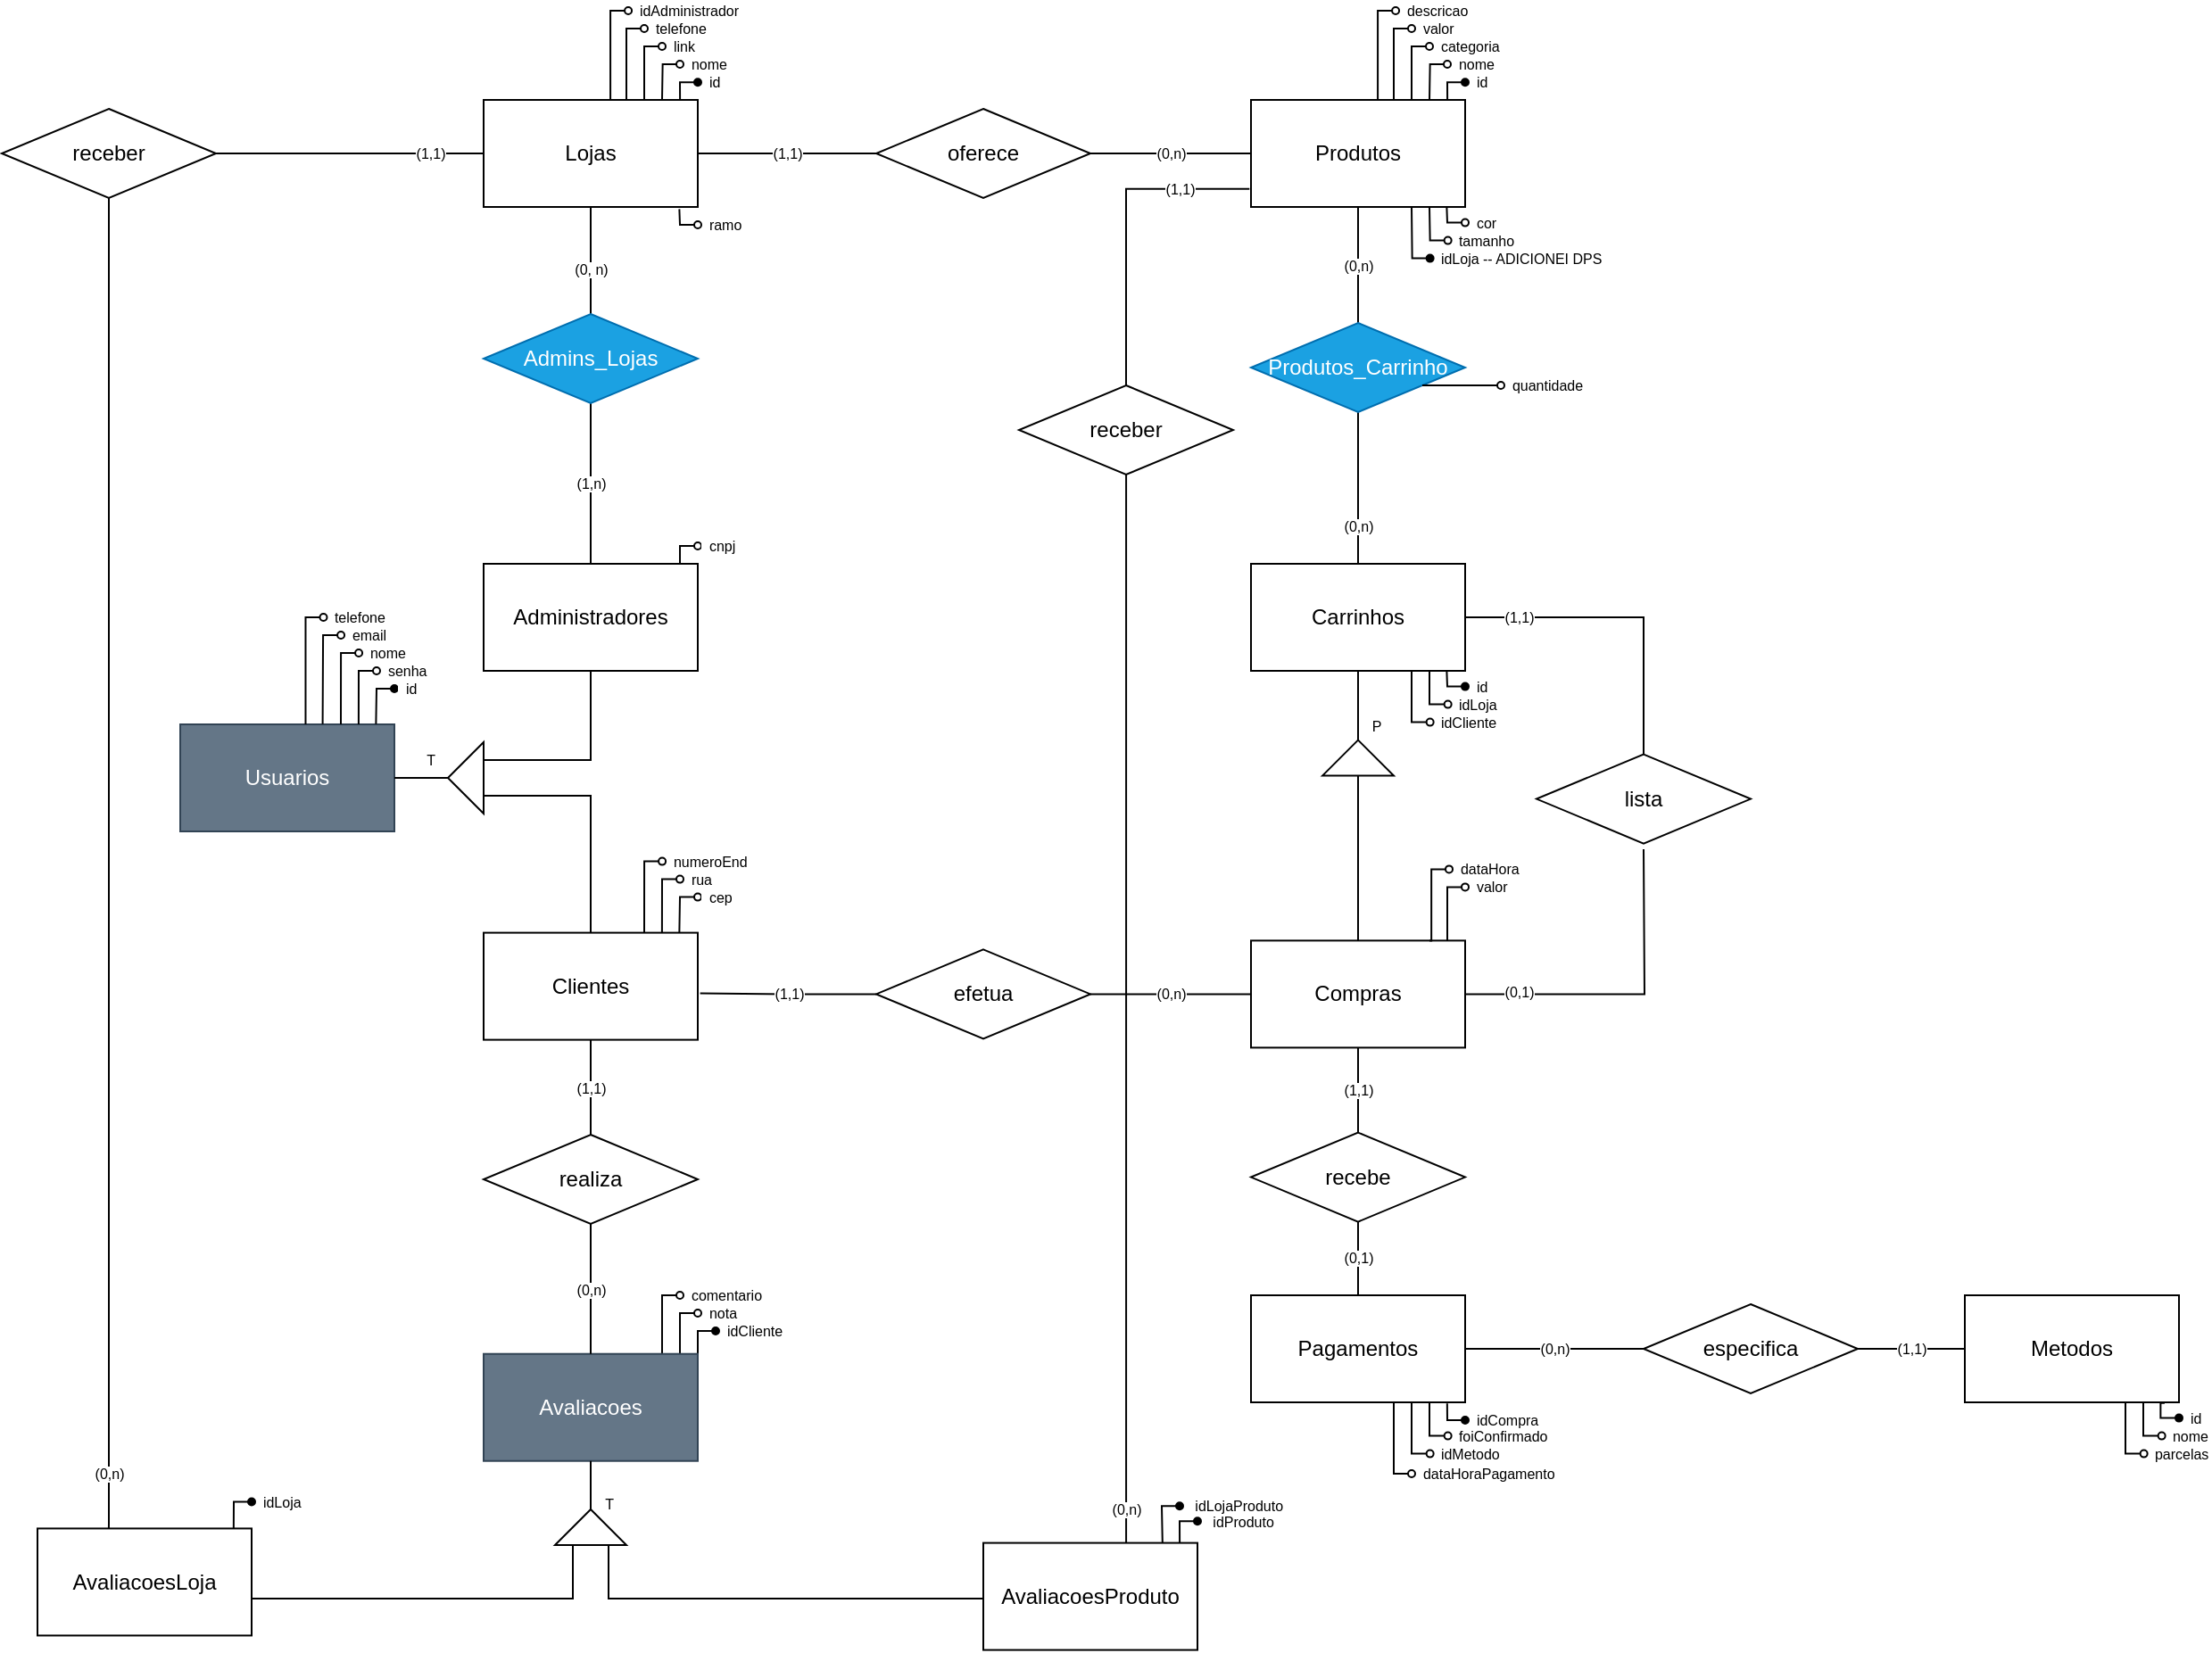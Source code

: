 <mxfile>
    <diagram id="R2lEEEUBdFMjLlhIrx00" name="Page-1">
        <mxGraphModel dx="1611" dy="1502" grid="1" gridSize="10" guides="1" tooltips="1" connect="1" arrows="1" fold="1" page="0" pageScale="1" pageWidth="850" pageHeight="1100" background="none" math="0" shadow="0" extFonts="Permanent Marker^https://fonts.googleapis.com/css?family=Permanent+Marker">
            <root>
                <mxCell id="0"/>
                <mxCell id="1" parent="0"/>
                <mxCell id="gfkWFcaRXmxyN_HxKn_e-24" value="(1,1)" style="edgeStyle=orthogonalEdgeStyle;rounded=0;orthogonalLoop=1;jettySize=auto;html=1;entryX=0;entryY=0.5;entryDx=0;entryDy=0;endArrow=none;endFill=0;endSize=3;fontSize=8;" parent="1" source="gfkWFcaRXmxyN_HxKn_e-1" target="gfkWFcaRXmxyN_HxKn_e-23" edge="1">
                    <mxGeometry relative="1" as="geometry"/>
                </mxCell>
                <mxCell id="gfkWFcaRXmxyN_HxKn_e-21" value="(1,n)" style="edgeStyle=orthogonalEdgeStyle;rounded=0;orthogonalLoop=1;jettySize=auto;html=1;exitX=0.5;exitY=1;exitDx=0;exitDy=0;entryX=0.5;entryY=0;entryDx=0;entryDy=0;endArrow=none;endFill=0;endSize=3;fontSize=8;" parent="1" source="gfkWFcaRXmxyN_HxKn_e-20" target="gfkWFcaRXmxyN_HxKn_e-16" edge="1">
                    <mxGeometry relative="1" as="geometry"/>
                </mxCell>
                <mxCell id="gfkWFcaRXmxyN_HxKn_e-22" value="(0, n)" style="edgeStyle=orthogonalEdgeStyle;rounded=0;orthogonalLoop=1;jettySize=auto;html=1;exitX=0.5;exitY=0;exitDx=0;exitDy=0;entryX=0.5;entryY=1;entryDx=0;entryDy=0;endArrow=none;endFill=0;endSize=3;fontSize=8;" parent="1" source="gfkWFcaRXmxyN_HxKn_e-20" target="gfkWFcaRXmxyN_HxKn_e-1" edge="1">
                    <mxGeometry x="-0.167" relative="1" as="geometry">
                        <mxPoint as="offset"/>
                    </mxGeometry>
                </mxCell>
                <mxCell id="gfkWFcaRXmxyN_HxKn_e-20" value="Admins_Lojas" style="rhombus;whiteSpace=wrap;html=1;rounded=0;fillColor=#1ba1e2;fontColor=#ffffff;strokeColor=#006EAF;" parent="1" vertex="1">
                    <mxGeometry x="-120" y="660" width="120" height="50" as="geometry"/>
                </mxCell>
                <mxCell id="gfkWFcaRXmxyN_HxKn_e-25" value="(0,n)" style="edgeStyle=orthogonalEdgeStyle;rounded=0;orthogonalLoop=1;jettySize=auto;html=1;endArrow=none;endFill=0;endSize=3;fontSize=8;" parent="1" source="gfkWFcaRXmxyN_HxKn_e-23" target="gfkWFcaRXmxyN_HxKn_e-10" edge="1">
                    <mxGeometry relative="1" as="geometry"/>
                </mxCell>
                <mxCell id="gfkWFcaRXmxyN_HxKn_e-23" value="oferece" style="rhombus;whiteSpace=wrap;html=1;rounded=0;" parent="1" vertex="1">
                    <mxGeometry x="100" y="545" width="120" height="50" as="geometry"/>
                </mxCell>
                <mxCell id="gfkWFcaRXmxyN_HxKn_e-31" value="(0,n)" style="edgeStyle=orthogonalEdgeStyle;rounded=0;orthogonalLoop=1;jettySize=auto;html=1;entryX=0.5;entryY=0;entryDx=0;entryDy=0;fontSize=8;endArrow=none;endFill=0;endSize=3;" parent="1" source="gfkWFcaRXmxyN_HxKn_e-26" target="gfkWFcaRXmxyN_HxKn_e-13" edge="1">
                    <mxGeometry x="0.5" relative="1" as="geometry">
                        <mxPoint as="offset"/>
                    </mxGeometry>
                </mxCell>
                <mxCell id="gfkWFcaRXmxyN_HxKn_e-38" value="(0,n)" style="edgeStyle=orthogonalEdgeStyle;rounded=0;orthogonalLoop=1;jettySize=auto;html=1;entryX=0;entryY=0.5;entryDx=0;entryDy=0;fontSize=8;endArrow=none;endFill=0;endSize=3;" parent="1" source="gfkWFcaRXmxyN_HxKn_e-37" target="gfkWFcaRXmxyN_HxKn_e-14" edge="1">
                    <mxGeometry relative="1" as="geometry"/>
                </mxCell>
                <mxCell id="gfkWFcaRXmxyN_HxKn_e-39" value="(1,1)" style="edgeStyle=orthogonalEdgeStyle;rounded=0;orthogonalLoop=1;jettySize=auto;html=1;fontSize=8;endArrow=none;endFill=0;endSize=3;entryX=1.011;entryY=0.565;entryDx=0;entryDy=0;entryPerimeter=0;" parent="1" source="gfkWFcaRXmxyN_HxKn_e-37" target="gfkWFcaRXmxyN_HxKn_e-12" edge="1">
                    <mxGeometry relative="1" as="geometry">
                        <mxPoint x="-40" y="874.4" as="targetPoint"/>
                    </mxGeometry>
                </mxCell>
                <mxCell id="gfkWFcaRXmxyN_HxKn_e-37" value="efetua" style="rhombus;whiteSpace=wrap;html=1;rounded=0;" parent="1" vertex="1">
                    <mxGeometry x="100" y="1016.2" width="120" height="50" as="geometry"/>
                </mxCell>
                <mxCell id="98" value="(0,n)" style="edgeStyle=orthogonalEdgeStyle;rounded=0;html=1;entryX=0.667;entryY=0.02;entryDx=0;entryDy=0;entryPerimeter=0;fontSize=8;endArrow=none;endFill=0;" edge="1" parent="1" source="gfkWFcaRXmxyN_HxKn_e-43" target="gfkWFcaRXmxyN_HxKn_e-19">
                    <mxGeometry x="0.933" relative="1" as="geometry">
                        <mxPoint as="offset"/>
                    </mxGeometry>
                </mxCell>
                <mxCell id="99" value="(1,1)" style="edgeStyle=orthogonalEdgeStyle;rounded=0;html=1;entryX=-0.007;entryY=0.832;entryDx=0;entryDy=0;entryPerimeter=0;fontSize=8;endArrow=none;endFill=0;" edge="1" parent="1" source="gfkWFcaRXmxyN_HxKn_e-43" target="gfkWFcaRXmxyN_HxKn_e-10">
                    <mxGeometry x="0.563" relative="1" as="geometry">
                        <Array as="points">
                            <mxPoint x="240" y="590"/>
                        </Array>
                        <mxPoint as="offset"/>
                    </mxGeometry>
                </mxCell>
                <mxCell id="gfkWFcaRXmxyN_HxKn_e-43" value="receber" style="rhombus;whiteSpace=wrap;html=1;rounded=0;" parent="1" vertex="1">
                    <mxGeometry x="180" y="700" width="120" height="50" as="geometry"/>
                </mxCell>
                <mxCell id="gfkWFcaRXmxyN_HxKn_e-54" value="(1,1)" style="edgeStyle=orthogonalEdgeStyle;rounded=0;orthogonalLoop=1;jettySize=auto;html=1;fontSize=8;endArrow=none;endFill=0;endSize=3;" parent="1" source="gfkWFcaRXmxyN_HxKn_e-49" target="gfkWFcaRXmxyN_HxKn_e-1" edge="1">
                    <mxGeometry x="0.6" relative="1" as="geometry">
                        <mxPoint as="offset"/>
                    </mxGeometry>
                </mxCell>
                <mxCell id="100" value="(0,n)" style="edgeStyle=orthogonalEdgeStyle;rounded=0;html=1;entryX=0.333;entryY=0.001;entryDx=0;entryDy=0;entryPerimeter=0;fontSize=8;endArrow=none;endFill=0;" edge="1" parent="1" source="gfkWFcaRXmxyN_HxKn_e-49" target="gfkWFcaRXmxyN_HxKn_e-18">
                    <mxGeometry x="0.917" relative="1" as="geometry">
                        <Array as="points">
                            <mxPoint x="-330" y="1338"/>
                        </Array>
                        <mxPoint as="offset"/>
                    </mxGeometry>
                </mxCell>
                <mxCell id="gfkWFcaRXmxyN_HxKn_e-49" value="receber" style="rhombus;whiteSpace=wrap;html=1;rounded=0;" parent="1" vertex="1">
                    <mxGeometry x="-390" y="545" width="120" height="50" as="geometry"/>
                </mxCell>
                <mxCell id="27" value="" style="group" parent="1" vertex="1" connectable="0">
                    <mxGeometry x="310" y="490" width="120" height="138.8" as="geometry"/>
                </mxCell>
                <mxCell id="gfkWFcaRXmxyN_HxKn_e-10" value="Produtos" style="rounded=0;whiteSpace=wrap;html=1;" parent="27" vertex="1">
                    <mxGeometry y="50" width="120" height="60" as="geometry"/>
                </mxCell>
                <mxCell id="Jxzh74amWTMp8yf76nDP-22" value="&amp;nbsp; id" style="edgeStyle=elbowEdgeStyle;rounded=0;orthogonalLoop=1;jettySize=auto;html=1;endArrow=oval;endFill=1;endSize=4;fontSize=8;align=left;labelBackgroundColor=none;exitX=0.917;exitY=-0.008;exitDx=0;exitDy=0;exitPerimeter=0;" parent="27" edge="1">
                    <mxGeometry x="1" relative="1" as="geometry">
                        <mxPoint x="120" y="40.12" as="targetPoint"/>
                        <mxPoint x="110.04" y="49.52" as="sourcePoint"/>
                        <Array as="points">
                            <mxPoint x="110" y="50.12"/>
                            <mxPoint x="110" y="50.12"/>
                        </Array>
                        <mxPoint as="offset"/>
                    </mxGeometry>
                </mxCell>
                <mxCell id="Jxzh74amWTMp8yf76nDP-23" value="&amp;nbsp; nome" style="edgeStyle=elbowEdgeStyle;rounded=0;orthogonalLoop=1;jettySize=auto;html=1;endArrow=oval;endFill=0;endSize=4;fontSize=8;align=left;labelBackgroundColor=none;" parent="27" edge="1">
                    <mxGeometry x="1" relative="1" as="geometry">
                        <mxPoint x="110" y="30" as="targetPoint"/>
                        <mxPoint x="100" y="50" as="sourcePoint"/>
                        <Array as="points">
                            <mxPoint x="100.32" y="50.12"/>
                        </Array>
                        <mxPoint as="offset"/>
                    </mxGeometry>
                </mxCell>
                <mxCell id="Jxzh74amWTMp8yf76nDP-24" value="&amp;nbsp; categoria" style="edgeStyle=elbowEdgeStyle;rounded=0;orthogonalLoop=1;jettySize=auto;html=1;endArrow=oval;endFill=0;endSize=4;fontSize=8;align=left;labelBackgroundColor=none;" parent="27" edge="1">
                    <mxGeometry x="1" relative="1" as="geometry">
                        <mxPoint x="100" y="20" as="targetPoint"/>
                        <mxPoint x="90" y="50" as="sourcePoint"/>
                        <Array as="points">
                            <mxPoint x="90" y="30"/>
                            <mxPoint x="90.32" y="40.12"/>
                        </Array>
                        <mxPoint as="offset"/>
                    </mxGeometry>
                </mxCell>
                <mxCell id="Jxzh74amWTMp8yf76nDP-25" value="&amp;nbsp; valor" style="edgeStyle=elbowEdgeStyle;rounded=0;orthogonalLoop=1;jettySize=auto;html=1;exitX=0.658;exitY=0;exitDx=0;exitDy=0;endArrow=oval;endFill=0;endSize=4;fontSize=8;align=left;labelBackgroundColor=none;exitPerimeter=0;" parent="27" edge="1">
                    <mxGeometry x="1" relative="1" as="geometry">
                        <mxPoint x="90" y="10" as="targetPoint"/>
                        <mxPoint x="78.96" y="50" as="sourcePoint"/>
                        <Array as="points">
                            <mxPoint x="80" y="10"/>
                            <mxPoint x="80" y="20"/>
                            <mxPoint x="80" y="30"/>
                            <mxPoint x="80" y="10"/>
                            <mxPoint x="80.32" y="20.12"/>
                        </Array>
                        <mxPoint as="offset"/>
                    </mxGeometry>
                </mxCell>
                <mxCell id="Jxzh74amWTMp8yf76nDP-26" value="&amp;nbsp; descricao" style="edgeStyle=elbowEdgeStyle;rounded=0;orthogonalLoop=1;jettySize=auto;html=1;exitX=0.583;exitY=0;exitDx=0;exitDy=0;endArrow=oval;endFill=0;endSize=4;fontSize=8;align=left;labelBackgroundColor=none;exitPerimeter=0;" parent="27" edge="1">
                    <mxGeometry x="1" relative="1" as="geometry">
                        <mxPoint x="81.04" as="targetPoint"/>
                        <mxPoint x="69.96" y="50" as="sourcePoint"/>
                        <Array as="points">
                            <mxPoint x="71.04"/>
                            <mxPoint x="71.04" y="10"/>
                            <mxPoint x="71.04" y="20"/>
                            <mxPoint x="71.04"/>
                            <mxPoint x="71.36" y="10.12"/>
                        </Array>
                        <mxPoint as="offset"/>
                    </mxGeometry>
                </mxCell>
                <mxCell id="Jxzh74amWTMp8yf76nDP-27" value="&amp;nbsp; cor" style="edgeStyle=elbowEdgeStyle;rounded=0;orthogonalLoop=1;jettySize=auto;html=1;exitX=0.914;exitY=1.02;exitDx=0;exitDy=0;labelBackgroundColor=none;fontSize=8;endArrow=oval;endFill=0;endSize=4;exitPerimeter=0;align=left;" parent="27" edge="1">
                    <mxGeometry x="1" relative="1" as="geometry">
                        <mxPoint x="120" y="118.8" as="targetPoint"/>
                        <mxPoint x="109.68" y="110.0" as="sourcePoint"/>
                        <Array as="points">
                            <mxPoint x="110" y="118.8"/>
                            <mxPoint x="90" y="118.8"/>
                        </Array>
                        <mxPoint as="offset"/>
                    </mxGeometry>
                </mxCell>
                <mxCell id="Jxzh74amWTMp8yf76nDP-28" value="&amp;nbsp; tamanho" style="edgeStyle=elbowEdgeStyle;rounded=0;orthogonalLoop=1;jettySize=auto;html=1;labelBackgroundColor=none;fontSize=8;endArrow=oval;endFill=0;endSize=4;align=left;" parent="27" edge="1">
                    <mxGeometry x="1" relative="1" as="geometry">
                        <mxPoint x="110.32" y="128.8" as="targetPoint"/>
                        <mxPoint x="100" y="110" as="sourcePoint"/>
                        <Array as="points">
                            <mxPoint x="100.32" y="128.8"/>
                            <mxPoint x="80.32" y="128.8"/>
                        </Array>
                        <mxPoint as="offset"/>
                    </mxGeometry>
                </mxCell>
                <mxCell id="22" value="&amp;nbsp; idLoja -- ADICIONEI DPS" style="edgeStyle=elbowEdgeStyle;rounded=0;orthogonalLoop=1;jettySize=auto;html=1;labelBackgroundColor=none;fontSize=8;endArrow=oval;endFill=1;endSize=4;align=left;exitX=0.75;exitY=1;exitDx=0;exitDy=0;" parent="27" source="gfkWFcaRXmxyN_HxKn_e-10" edge="1">
                    <mxGeometry x="1" relative="1" as="geometry">
                        <mxPoint x="100.32" y="138.8" as="targetPoint"/>
                        <mxPoint x="90" y="120" as="sourcePoint"/>
                        <Array as="points">
                            <mxPoint x="90.32" y="138.8"/>
                            <mxPoint x="70.32" y="138.8"/>
                        </Array>
                        <mxPoint as="offset"/>
                    </mxGeometry>
                </mxCell>
                <mxCell id="50" value="&amp;nbsp; idCliente" style="edgeStyle=elbowEdgeStyle;rounded=0;orthogonalLoop=1;jettySize=auto;html=1;endArrow=oval;endFill=1;endSize=4;fontSize=8;align=left;labelBackgroundColor=none;" parent="1" source="54" edge="1">
                    <mxGeometry x="1" relative="1" as="geometry">
                        <mxPoint x="10" y="1230" as="targetPoint"/>
                        <mxPoint x="290" y="1180" as="sourcePoint"/>
                        <Array as="points">
                            <mxPoint y="1250"/>
                        </Array>
                        <mxPoint as="offset"/>
                    </mxGeometry>
                </mxCell>
                <mxCell id="52" value="&amp;nbsp; nota" style="edgeStyle=elbowEdgeStyle;rounded=0;orthogonalLoop=1;jettySize=auto;html=1;endArrow=oval;endFill=0;endSize=4;fontSize=8;align=left;labelBackgroundColor=none;exitX=0.835;exitY=0.018;exitDx=0;exitDy=0;exitPerimeter=0;" parent="1" source="54" edge="1">
                    <mxGeometry x="1" relative="1" as="geometry">
                        <mxPoint y="1220" as="targetPoint"/>
                        <mxPoint x="260" y="1180" as="sourcePoint"/>
                        <Array as="points">
                            <mxPoint x="-10" y="1230"/>
                            <mxPoint x="270" y="1170"/>
                            <mxPoint x="260" y="1150"/>
                            <mxPoint x="260.32" y="1160.12"/>
                        </Array>
                        <mxPoint as="offset"/>
                    </mxGeometry>
                </mxCell>
                <mxCell id="53" value="&amp;nbsp; comentario" style="edgeStyle=elbowEdgeStyle;rounded=0;orthogonalLoop=1;jettySize=auto;html=1;endArrow=oval;endFill=0;endSize=4;fontSize=8;align=left;labelBackgroundColor=none;" parent="1" source="54" edge="1">
                    <mxGeometry x="1" relative="1" as="geometry">
                        <mxPoint x="-10" y="1210" as="targetPoint"/>
                        <mxPoint x="250" y="1180" as="sourcePoint"/>
                        <Array as="points">
                            <mxPoint x="-20" y="1240"/>
                            <mxPoint y="1230"/>
                            <mxPoint x="250.32" y="1150.12"/>
                        </Array>
                        <mxPoint as="offset"/>
                    </mxGeometry>
                </mxCell>
                <mxCell id="54" value="Avaliacoes" style="rounded=0;whiteSpace=wrap;html=1;fillColor=#647687;fontColor=#ffffff;strokeColor=#314354;" parent="1" vertex="1">
                    <mxGeometry x="-120" y="1242.86" width="120" height="60" as="geometry"/>
                </mxCell>
                <mxCell id="57" value="(0,n)" style="edgeStyle=orthogonalEdgeStyle;rounded=0;jumpSize=5;html=1;entryX=0.5;entryY=0;entryDx=0;entryDy=0;fontSize=8;endArrow=none;endFill=0;" parent="1" source="55" target="54" edge="1">
                    <mxGeometry relative="1" as="geometry"/>
                </mxCell>
                <mxCell id="93" value="(1,1)" style="edgeStyle=none;html=1;endArrow=none;endFill=0;fontSize=8;" edge="1" parent="1" source="55" target="gfkWFcaRXmxyN_HxKn_e-12">
                    <mxGeometry relative="1" as="geometry"/>
                </mxCell>
                <mxCell id="55" value="realiza" style="rhombus;whiteSpace=wrap;html=1;rounded=0;" parent="1" vertex="1">
                    <mxGeometry x="-120" y="1120" width="120" height="50" as="geometry"/>
                </mxCell>
                <mxCell id="62" value="T" style="edgeStyle=orthogonalEdgeStyle;rounded=0;jumpSize=5;html=1;entryX=0.5;entryY=1;entryDx=0;entryDy=0;fontSize=8;endArrow=none;endFill=0;" parent="1" source="60" target="54" edge="1">
                    <mxGeometry x="-0.741" y="-10" relative="1" as="geometry">
                        <mxPoint as="offset"/>
                    </mxGeometry>
                </mxCell>
                <mxCell id="60" value="" style="triangle;whiteSpace=wrap;html=1;fontSize=8;rotation=-90;" parent="1" vertex="1">
                    <mxGeometry x="-70" y="1320" width="20" height="40" as="geometry"/>
                </mxCell>
                <mxCell id="66" value="" style="group" parent="1" vertex="1" connectable="0">
                    <mxGeometry x="-370" y="1325.71" width="120" height="75" as="geometry"/>
                </mxCell>
                <mxCell id="Jxzh74amWTMp8yf76nDP-68" value="&amp;nbsp; idLoja" style="edgeStyle=elbowEdgeStyle;rounded=0;orthogonalLoop=1;jettySize=auto;html=1;endArrow=oval;endFill=1;endSize=4;fontSize=8;align=left;labelBackgroundColor=none;exitX=0.916;exitY=0.001;exitDx=0;exitDy=0;exitPerimeter=0;" parent="66" source="gfkWFcaRXmxyN_HxKn_e-18" edge="1">
                    <mxGeometry x="1" relative="1" as="geometry">
                        <mxPoint x="120" as="targetPoint"/>
                        <mxPoint x="100" y="10" as="sourcePoint"/>
                        <Array as="points">
                            <mxPoint x="110" y="10"/>
                            <mxPoint x="100"/>
                            <mxPoint x="100.32" y="10.12"/>
                        </Array>
                        <mxPoint as="offset"/>
                    </mxGeometry>
                </mxCell>
                <mxCell id="gfkWFcaRXmxyN_HxKn_e-18" value="AvaliacoesLoja" style="rounded=0;whiteSpace=wrap;html=1;" parent="66" vertex="1">
                    <mxGeometry y="15" width="120" height="60" as="geometry"/>
                </mxCell>
                <mxCell id="69" value="P" style="edgeStyle=orthogonalEdgeStyle;rounded=0;jumpSize=5;html=1;entryX=0.5;entryY=1;entryDx=0;entryDy=0;fontSize=8;endArrow=none;endFill=0;" parent="1" source="68" target="gfkWFcaRXmxyN_HxKn_e-13" edge="1">
                    <mxGeometry x="-0.6" y="-10" relative="1" as="geometry">
                        <mxPoint as="offset"/>
                    </mxGeometry>
                </mxCell>
                <mxCell id="70" style="edgeStyle=orthogonalEdgeStyle;rounded=0;jumpSize=5;html=1;fontSize=8;endArrow=none;endFill=0;" parent="1" source="68" target="gfkWFcaRXmxyN_HxKn_e-14" edge="1">
                    <mxGeometry relative="1" as="geometry"/>
                </mxCell>
                <mxCell id="68" value="" style="triangle;whiteSpace=wrap;html=1;fontSize=8;rotation=-90;" parent="1" vertex="1">
                    <mxGeometry x="360" y="888.8" width="20" height="40" as="geometry"/>
                </mxCell>
                <mxCell id="71" value="" style="group" parent="1" vertex="1" connectable="0">
                    <mxGeometry x="310" y="800" width="120" height="88.8" as="geometry"/>
                </mxCell>
                <mxCell id="gfkWFcaRXmxyN_HxKn_e-13" value="Carrinhos" style="rounded=0;whiteSpace=wrap;html=1;" parent="71" vertex="1">
                    <mxGeometry width="120" height="60" as="geometry"/>
                </mxCell>
                <mxCell id="Jxzh74amWTMp8yf76nDP-36" value="&amp;nbsp; id" style="edgeStyle=elbowEdgeStyle;rounded=0;orthogonalLoop=1;jettySize=auto;html=1;exitX=0.914;exitY=1.02;exitDx=0;exitDy=0;labelBackgroundColor=none;fontSize=8;endArrow=oval;endFill=1;endSize=4;exitPerimeter=0;align=left;" parent="71" edge="1">
                    <mxGeometry x="1" relative="1" as="geometry">
                        <mxPoint x="120" y="68.8" as="targetPoint"/>
                        <mxPoint x="109.68" y="60" as="sourcePoint"/>
                        <Array as="points">
                            <mxPoint x="110" y="68.8"/>
                            <mxPoint x="90" y="68.8"/>
                        </Array>
                        <mxPoint as="offset"/>
                    </mxGeometry>
                </mxCell>
                <mxCell id="Jxzh74amWTMp8yf76nDP-37" value="&amp;nbsp; idLoja" style="edgeStyle=elbowEdgeStyle;rounded=0;orthogonalLoop=1;jettySize=auto;html=1;labelBackgroundColor=none;fontSize=8;endArrow=oval;endFill=0;endSize=4;align=left;" parent="71" edge="1">
                    <mxGeometry x="1" relative="1" as="geometry">
                        <mxPoint x="110.32" y="78.8" as="targetPoint"/>
                        <mxPoint x="100" y="60" as="sourcePoint"/>
                        <Array as="points">
                            <mxPoint x="100" y="30"/>
                            <mxPoint x="80.32" y="78.8"/>
                        </Array>
                        <mxPoint as="offset"/>
                    </mxGeometry>
                </mxCell>
                <mxCell id="Jxzh74amWTMp8yf76nDP-38" value="&amp;nbsp; idCliente" style="edgeStyle=elbowEdgeStyle;rounded=0;orthogonalLoop=1;jettySize=auto;html=1;labelBackgroundColor=none;fontSize=8;endArrow=oval;endFill=0;endSize=4;align=left;exitX=0.75;exitY=1;exitDx=0;exitDy=0;" parent="71" source="gfkWFcaRXmxyN_HxKn_e-13" edge="1">
                    <mxGeometry x="1" relative="1" as="geometry">
                        <mxPoint x="100.32" y="88.8" as="targetPoint"/>
                        <mxPoint x="90" y="70" as="sourcePoint"/>
                        <Array as="points">
                            <mxPoint x="90" y="40"/>
                            <mxPoint x="70.32" y="88.8"/>
                        </Array>
                        <mxPoint as="offset"/>
                    </mxGeometry>
                </mxCell>
                <mxCell id="72" value="" style="group" parent="1" vertex="1" connectable="0">
                    <mxGeometry x="310" y="981.2" width="120" height="90" as="geometry"/>
                </mxCell>
                <mxCell id="gfkWFcaRXmxyN_HxKn_e-14" value="Compras" style="rounded=0;whiteSpace=wrap;html=1;" parent="72" vertex="1">
                    <mxGeometry y="30" width="120" height="60" as="geometry"/>
                </mxCell>
                <mxCell id="Jxzh74amWTMp8yf76nDP-43" value="&amp;nbsp; valor" style="edgeStyle=elbowEdgeStyle;rounded=0;orthogonalLoop=1;jettySize=auto;html=1;endArrow=oval;endFill=0;endSize=4;fontSize=8;align=left;labelBackgroundColor=none;" parent="72" edge="1">
                    <mxGeometry x="1" relative="1" as="geometry">
                        <mxPoint x="120.0" y="-1.137e-13" as="targetPoint"/>
                        <mxPoint x="110" y="30" as="sourcePoint"/>
                        <Array as="points">
                            <mxPoint x="110.0"/>
                            <mxPoint x="110.0" y="10"/>
                            <mxPoint x="110.0" y="20"/>
                            <mxPoint x="110.0"/>
                            <mxPoint x="110.32" y="10.12"/>
                        </Array>
                        <mxPoint as="offset"/>
                    </mxGeometry>
                </mxCell>
                <mxCell id="30" value="&amp;nbsp; dataHora" style="edgeStyle=elbowEdgeStyle;rounded=0;orthogonalLoop=1;jettySize=auto;html=1;endArrow=oval;endFill=0;endSize=4;fontSize=8;align=left;labelBackgroundColor=none;" parent="72" edge="1">
                    <mxGeometry x="1" relative="1" as="geometry">
                        <mxPoint x="111" y="-10" as="targetPoint"/>
                        <mxPoint x="100" y="30" as="sourcePoint"/>
                        <Array as="points">
                            <mxPoint x="101.08"/>
                            <mxPoint x="101.08" y="10"/>
                            <mxPoint x="101.08" y="20"/>
                            <mxPoint x="101.08"/>
                            <mxPoint x="101.4" y="10.12"/>
                        </Array>
                        <mxPoint as="offset"/>
                    </mxGeometry>
                </mxCell>
                <mxCell id="76" value="" style="group" parent="1" vertex="1" connectable="0">
                    <mxGeometry x="-120" y="490" width="120" height="120" as="geometry"/>
                </mxCell>
                <mxCell id="Jxzh74amWTMp8yf76nDP-21" value="&amp;nbsp; ramo" style="edgeStyle=elbowEdgeStyle;rounded=0;orthogonalLoop=1;jettySize=auto;html=1;exitX=0.914;exitY=1.02;exitDx=0;exitDy=0;labelBackgroundColor=none;fontSize=8;endArrow=oval;endFill=0;endSize=4;exitPerimeter=0;align=left;" parent="76" source="gfkWFcaRXmxyN_HxKn_e-1" edge="1">
                    <mxGeometry x="1" relative="1" as="geometry">
                        <mxPoint x="120" y="120" as="targetPoint"/>
                        <Array as="points">
                            <mxPoint x="110" y="120"/>
                            <mxPoint x="90" y="120"/>
                        </Array>
                        <mxPoint as="offset"/>
                    </mxGeometry>
                </mxCell>
                <mxCell id="gfkWFcaRXmxyN_HxKn_e-1" value="Lojas" style="rounded=0;whiteSpace=wrap;html=1;" parent="76" vertex="1">
                    <mxGeometry y="50" width="120" height="60" as="geometry"/>
                </mxCell>
                <mxCell id="Jxzh74amWTMp8yf76nDP-15" value="&amp;nbsp; id" style="edgeStyle=elbowEdgeStyle;rounded=0;orthogonalLoop=1;jettySize=auto;html=1;endArrow=oval;endFill=1;endSize=4;fontSize=8;align=left;labelBackgroundColor=none;exitX=0.917;exitY=-0.008;exitDx=0;exitDy=0;exitPerimeter=0;" parent="76" source="gfkWFcaRXmxyN_HxKn_e-1" edge="1">
                    <mxGeometry x="1" relative="1" as="geometry">
                        <mxPoint x="120" y="40.12" as="targetPoint"/>
                        <mxPoint x="110" y="55" as="sourcePoint"/>
                        <Array as="points">
                            <mxPoint x="110" y="50.12"/>
                            <mxPoint x="110" y="50.12"/>
                        </Array>
                        <mxPoint as="offset"/>
                    </mxGeometry>
                </mxCell>
                <mxCell id="Jxzh74amWTMp8yf76nDP-16" value="&amp;nbsp; nome" style="edgeStyle=elbowEdgeStyle;rounded=0;orthogonalLoop=1;jettySize=auto;html=1;endArrow=oval;endFill=0;endSize=4;fontSize=8;align=left;labelBackgroundColor=none;" parent="76" edge="1">
                    <mxGeometry x="1" relative="1" as="geometry">
                        <mxPoint x="110" y="30" as="targetPoint"/>
                        <mxPoint x="100" y="50" as="sourcePoint"/>
                        <Array as="points">
                            <mxPoint x="100.32" y="50.12"/>
                        </Array>
                        <mxPoint as="offset"/>
                    </mxGeometry>
                </mxCell>
                <mxCell id="Jxzh74amWTMp8yf76nDP-17" value="&amp;nbsp; link" style="edgeStyle=elbowEdgeStyle;rounded=0;orthogonalLoop=1;jettySize=auto;html=1;endArrow=oval;endFill=0;endSize=4;fontSize=8;align=left;labelBackgroundColor=none;" parent="76" edge="1">
                    <mxGeometry x="1" relative="1" as="geometry">
                        <mxPoint x="100" y="20" as="targetPoint"/>
                        <mxPoint x="90" y="50" as="sourcePoint"/>
                        <Array as="points">
                            <mxPoint x="90" y="30"/>
                            <mxPoint x="90.32" y="40.12"/>
                        </Array>
                        <mxPoint as="offset"/>
                    </mxGeometry>
                </mxCell>
                <mxCell id="Jxzh74amWTMp8yf76nDP-18" value="&amp;nbsp; telefone" style="edgeStyle=elbowEdgeStyle;rounded=0;orthogonalLoop=1;jettySize=auto;html=1;exitX=0.658;exitY=0;exitDx=0;exitDy=0;endArrow=oval;endFill=0;endSize=4;fontSize=8;align=left;labelBackgroundColor=none;exitPerimeter=0;" parent="76" source="gfkWFcaRXmxyN_HxKn_e-1" edge="1">
                    <mxGeometry x="1" relative="1" as="geometry">
                        <mxPoint x="90" y="10" as="targetPoint"/>
                        <mxPoint x="80" y="40" as="sourcePoint"/>
                        <Array as="points">
                            <mxPoint x="80" y="10"/>
                            <mxPoint x="80" y="20"/>
                            <mxPoint x="80" y="30"/>
                            <mxPoint x="80" y="10"/>
                            <mxPoint x="80.32" y="20.12"/>
                        </Array>
                        <mxPoint as="offset"/>
                    </mxGeometry>
                </mxCell>
                <mxCell id="Jxzh74amWTMp8yf76nDP-19" value="&amp;nbsp; idAdministrador" style="edgeStyle=elbowEdgeStyle;rounded=0;orthogonalLoop=1;jettySize=auto;html=1;exitX=0.583;exitY=0;exitDx=0;exitDy=0;endArrow=oval;endFill=0;endSize=4;fontSize=8;align=left;labelBackgroundColor=none;exitPerimeter=0;" parent="76" source="gfkWFcaRXmxyN_HxKn_e-1" edge="1">
                    <mxGeometry x="1" relative="1" as="geometry">
                        <mxPoint x="81.04" as="targetPoint"/>
                        <mxPoint x="70.0" y="40" as="sourcePoint"/>
                        <Array as="points">
                            <mxPoint x="71.04"/>
                            <mxPoint x="71.04" y="10"/>
                            <mxPoint x="71.04" y="20"/>
                            <mxPoint x="71.04"/>
                            <mxPoint x="71.36" y="10.12"/>
                        </Array>
                        <mxPoint as="offset"/>
                    </mxGeometry>
                </mxCell>
                <mxCell id="79" value="" style="group" parent="1" vertex="1" connectable="0">
                    <mxGeometry x="160" y="1338.09" width="120" height="70.71" as="geometry"/>
                </mxCell>
                <mxCell id="78" value="&amp;nbsp; &amp;nbsp;idLojaProduto" style="edgeStyle=elbowEdgeStyle;rounded=0;orthogonalLoop=1;jettySize=auto;html=1;endArrow=oval;endFill=1;endSize=4;fontSize=8;align=left;labelBackgroundColor=none;exitX=0.837;exitY=0.024;exitDx=0;exitDy=0;exitPerimeter=0;" parent="79" source="gfkWFcaRXmxyN_HxKn_e-19" edge="1">
                    <mxGeometry x="1" relative="1" as="geometry">
                        <mxPoint x="110.0" y="-10.0" as="targetPoint"/>
                        <mxPoint x="100" y="9.28" as="sourcePoint"/>
                        <Array as="points">
                            <mxPoint x="100"/>
                            <mxPoint x="100.32" y="10.12"/>
                        </Array>
                        <mxPoint as="offset"/>
                    </mxGeometry>
                </mxCell>
                <mxCell id="gfkWFcaRXmxyN_HxKn_e-19" value="AvaliacoesProduto" style="rounded=0;whiteSpace=wrap;html=1;" parent="79" vertex="1">
                    <mxGeometry y="10.71" width="120" height="60" as="geometry"/>
                </mxCell>
                <mxCell id="Jxzh74amWTMp8yf76nDP-78" value="&amp;nbsp; &amp;nbsp;idProduto" style="edgeStyle=elbowEdgeStyle;rounded=0;orthogonalLoop=1;jettySize=auto;html=1;endArrow=oval;endFill=1;endSize=4;fontSize=8;align=left;labelBackgroundColor=none;exitX=0.917;exitY=0;exitDx=0;exitDy=0;exitPerimeter=0;" parent="79" source="gfkWFcaRXmxyN_HxKn_e-19" edge="1">
                    <mxGeometry x="1" relative="1" as="geometry">
                        <mxPoint x="120.0" y="-1.43" as="targetPoint"/>
                        <mxPoint x="110.0" y="28.57" as="sourcePoint"/>
                        <Array as="points">
                            <mxPoint x="110" y="8.57"/>
                            <mxPoint x="110.32" y="18.69"/>
                        </Array>
                        <mxPoint as="offset"/>
                    </mxGeometry>
                </mxCell>
                <mxCell id="90" value="(0,n)" style="edgeStyle=none;html=1;endArrow=none;endFill=0;fontSize=8;" edge="1" parent="1" source="gfkWFcaRXmxyN_HxKn_e-10" target="gfkWFcaRXmxyN_HxKn_e-26">
                    <mxGeometry relative="1" as="geometry"/>
                </mxCell>
                <mxCell id="91" value="" style="group" vertex="1" connectable="0" parent="1">
                    <mxGeometry x="310" y="665" width="128" height="55" as="geometry"/>
                </mxCell>
                <mxCell id="gfkWFcaRXmxyN_HxKn_e-26" value="Produtos_Carrinho" style="rhombus;whiteSpace=wrap;html=1;rounded=0;fillColor=#1ba1e2;fontColor=#ffffff;strokeColor=#006EAF;" parent="91" vertex="1">
                    <mxGeometry width="120" height="50" as="geometry"/>
                </mxCell>
                <mxCell id="Jxzh74amWTMp8yf76nDP-60" value="&amp;nbsp; quantidade" style="edgeStyle=elbowEdgeStyle;rounded=0;orthogonalLoop=1;jettySize=auto;html=1;labelBackgroundColor=none;fontSize=8;endArrow=oval;endFill=0;endSize=4;align=left;" parent="91" source="gfkWFcaRXmxyN_HxKn_e-26" edge="1">
                    <mxGeometry x="1" relative="1" as="geometry">
                        <mxPoint x="140" y="35" as="targetPoint"/>
                        <mxPoint x="80" y="55" as="sourcePoint"/>
                        <Array as="points">
                            <mxPoint x="90" y="45"/>
                            <mxPoint x="128" y="55"/>
                        </Array>
                        <mxPoint as="offset"/>
                    </mxGeometry>
                </mxCell>
                <mxCell id="94" style="edgeStyle=orthogonalEdgeStyle;html=1;entryX=0;entryY=0.25;entryDx=0;entryDy=0;fontSize=8;endArrow=none;endFill=0;rounded=0;" edge="1" parent="1" source="gfkWFcaRXmxyN_HxKn_e-18" target="60">
                    <mxGeometry relative="1" as="geometry">
                        <Array as="points">
                            <mxPoint x="-70" y="1380"/>
                        </Array>
                    </mxGeometry>
                </mxCell>
                <mxCell id="95" style="edgeStyle=orthogonalEdgeStyle;rounded=0;html=1;entryX=0;entryY=0.75;entryDx=0;entryDy=0;fontSize=8;endArrow=none;endFill=0;" edge="1" parent="1" source="gfkWFcaRXmxyN_HxKn_e-19" target="60">
                    <mxGeometry relative="1" as="geometry">
                        <Array as="points">
                            <mxPoint x="-50" y="1380"/>
                        </Array>
                    </mxGeometry>
                </mxCell>
                <mxCell id="42" value="especifica" style="rhombus;whiteSpace=wrap;html=1;rounded=0;" parent="1" vertex="1">
                    <mxGeometry x="530" y="1215" width="120" height="50" as="geometry"/>
                </mxCell>
                <mxCell id="44" value="(1,1)" style="edgeStyle=orthogonalEdgeStyle;rounded=0;jumpSize=5;html=1;fontSize=8;endArrow=none;endFill=0;" parent="1" source="35" target="42" edge="1">
                    <mxGeometry relative="1" as="geometry"/>
                </mxCell>
                <mxCell id="45" value="(0,n)" style="edgeStyle=orthogonalEdgeStyle;rounded=0;jumpSize=5;html=1;entryX=1;entryY=0.5;entryDx=0;entryDy=0;fontSize=8;endArrow=none;endFill=0;" parent="1" source="42" target="gfkWFcaRXmxyN_HxKn_e-15" edge="1">
                    <mxGeometry relative="1" as="geometry"/>
                </mxCell>
                <mxCell id="88" value="" style="group" parent="1" vertex="1" connectable="0">
                    <mxGeometry x="710" y="1210" width="120" height="88.8" as="geometry"/>
                </mxCell>
                <mxCell id="35" value="Metodos" style="rounded=0;whiteSpace=wrap;html=1;" parent="88" vertex="1">
                    <mxGeometry width="120" height="60" as="geometry"/>
                </mxCell>
                <mxCell id="36" value="&amp;nbsp; id" style="edgeStyle=elbowEdgeStyle;rounded=0;orthogonalLoop=1;jettySize=auto;html=1;labelBackgroundColor=none;fontSize=8;endArrow=oval;endFill=1;endSize=4;align=left;exitX=0.933;exitY=1.007;exitDx=0;exitDy=0;exitPerimeter=0;" parent="88" edge="1">
                    <mxGeometry x="1" relative="1" as="geometry">
                        <mxPoint x="120.0" y="68.8" as="targetPoint"/>
                        <mxPoint x="111.96" y="60.42" as="sourcePoint"/>
                        <Array as="points">
                            <mxPoint x="109.68" y="20"/>
                            <mxPoint x="90.0" y="68.8"/>
                        </Array>
                        <mxPoint as="offset"/>
                    </mxGeometry>
                </mxCell>
                <mxCell id="37" value="&amp;nbsp; nome" style="edgeStyle=elbowEdgeStyle;rounded=0;orthogonalLoop=1;jettySize=auto;html=1;labelBackgroundColor=none;fontSize=8;endArrow=oval;endFill=0;endSize=4;align=left;" parent="88" edge="1">
                    <mxGeometry x="1" relative="1" as="geometry">
                        <mxPoint x="110.32" y="78.8" as="targetPoint"/>
                        <mxPoint x="100" y="60" as="sourcePoint"/>
                        <Array as="points">
                            <mxPoint x="100" y="60"/>
                            <mxPoint x="100" y="30"/>
                            <mxPoint x="80.32" y="78.8"/>
                        </Array>
                        <mxPoint as="offset"/>
                    </mxGeometry>
                </mxCell>
                <mxCell id="46" value="&amp;nbsp; parcelas" style="edgeStyle=elbowEdgeStyle;rounded=0;orthogonalLoop=1;jettySize=auto;html=1;labelBackgroundColor=none;fontSize=8;endArrow=oval;endFill=0;endSize=4;align=left;exitX=0.75;exitY=1;exitDx=0;exitDy=0;" parent="88" source="35" edge="1">
                    <mxGeometry x="1" relative="1" as="geometry">
                        <mxPoint x="100.32" y="88.8" as="targetPoint"/>
                        <mxPoint x="90" y="70" as="sourcePoint"/>
                        <Array as="points">
                            <mxPoint x="90" y="70"/>
                            <mxPoint x="90" y="40"/>
                            <mxPoint x="70.32" y="88.8"/>
                        </Array>
                        <mxPoint as="offset"/>
                    </mxGeometry>
                </mxCell>
                <mxCell id="102" value="(1,1)" style="edgeStyle=orthogonalEdgeStyle;rounded=0;html=1;entryX=0.5;entryY=1;entryDx=0;entryDy=0;fontSize=8;endArrow=none;endFill=0;" edge="1" parent="1" source="101" target="gfkWFcaRXmxyN_HxKn_e-14">
                    <mxGeometry relative="1" as="geometry"/>
                </mxCell>
                <mxCell id="103" value="(0,1)" style="edgeStyle=orthogonalEdgeStyle;rounded=0;html=1;entryX=0.5;entryY=0;entryDx=0;entryDy=0;fontSize=8;endArrow=none;endFill=0;" edge="1" parent="1" source="101" target="gfkWFcaRXmxyN_HxKn_e-15">
                    <mxGeometry relative="1" as="geometry"/>
                </mxCell>
                <mxCell id="101" value="recebe" style="rhombus;whiteSpace=wrap;html=1;rounded=0;" vertex="1" parent="1">
                    <mxGeometry x="310" y="1118.8" width="120" height="50" as="geometry"/>
                </mxCell>
                <mxCell id="gfkWFcaRXmxyN_HxKn_e-15" value="Pagamentos" style="rounded=0;whiteSpace=wrap;html=1;" parent="1" vertex="1">
                    <mxGeometry x="310" y="1210" width="120" height="60" as="geometry"/>
                </mxCell>
                <mxCell id="31" value="&amp;nbsp; foiConfirmado" style="edgeStyle=elbowEdgeStyle;rounded=0;orthogonalLoop=1;jettySize=auto;html=1;labelBackgroundColor=none;fontSize=8;endArrow=oval;endFill=0;endSize=4;align=left;" parent="1" edge="1">
                    <mxGeometry x="1" relative="1" as="geometry">
                        <mxPoint x="420.32" y="1288.8" as="targetPoint"/>
                        <mxPoint x="410" y="1270" as="sourcePoint"/>
                        <Array as="points">
                            <mxPoint x="410" y="1270"/>
                            <mxPoint x="410" y="1240"/>
                            <mxPoint x="390.32" y="1288.8"/>
                        </Array>
                        <mxPoint as="offset"/>
                    </mxGeometry>
                </mxCell>
                <mxCell id="32" value="&amp;nbsp; idMetodo" style="edgeStyle=elbowEdgeStyle;rounded=0;orthogonalLoop=1;jettySize=auto;html=1;labelBackgroundColor=none;fontSize=8;endArrow=oval;endFill=0;endSize=4;align=left;" parent="1" edge="1">
                    <mxGeometry x="1" relative="1" as="geometry">
                        <mxPoint x="410.32" y="1298.8" as="targetPoint"/>
                        <mxPoint x="400" y="1270" as="sourcePoint"/>
                        <Array as="points">
                            <mxPoint x="400" y="1250"/>
                            <mxPoint x="380.32" y="1298.8"/>
                        </Array>
                        <mxPoint as="offset"/>
                    </mxGeometry>
                </mxCell>
                <mxCell id="34" value="&amp;nbsp; dataHoraPagamento" style="edgeStyle=elbowEdgeStyle;rounded=0;orthogonalLoop=1;jettySize=auto;html=1;labelBackgroundColor=none;fontSize=8;endArrow=oval;endFill=0;endSize=4;align=left;" parent="1" edge="1">
                    <mxGeometry x="1" relative="1" as="geometry">
                        <mxPoint x="400" y="1310" as="targetPoint"/>
                        <mxPoint x="390" y="1270" as="sourcePoint"/>
                        <Array as="points">
                            <mxPoint x="390" y="1310"/>
                            <mxPoint x="390" y="1290"/>
                            <mxPoint x="380" y="1270"/>
                            <mxPoint x="380" y="1271.2"/>
                            <mxPoint x="360.32" y="1320"/>
                        </Array>
                        <mxPoint as="offset"/>
                    </mxGeometry>
                </mxCell>
                <mxCell id="105" value="&amp;nbsp; idCompra" style="edgeStyle=elbowEdgeStyle;rounded=0;orthogonalLoop=1;jettySize=auto;html=1;labelBackgroundColor=none;fontSize=8;endArrow=oval;endFill=1;endSize=4;align=left;exitX=0.916;exitY=1.011;exitDx=0;exitDy=0;exitPerimeter=0;" edge="1" parent="1" source="gfkWFcaRXmxyN_HxKn_e-15">
                    <mxGeometry x="1" relative="1" as="geometry">
                        <mxPoint x="430" y="1280" as="targetPoint"/>
                        <mxPoint x="420" y="1280" as="sourcePoint"/>
                        <Array as="points">
                            <mxPoint x="420" y="1280"/>
                            <mxPoint x="420" y="1250"/>
                            <mxPoint x="400.32" y="1298.8"/>
                        </Array>
                        <mxPoint as="offset"/>
                    </mxGeometry>
                </mxCell>
                <mxCell id="108" value="(1,1)" style="edgeStyle=orthogonalEdgeStyle;rounded=0;html=1;entryX=1;entryY=0.5;entryDx=0;entryDy=0;fontSize=8;endArrow=none;endFill=0;exitX=0.5;exitY=0;exitDx=0;exitDy=0;" edge="1" parent="1" source="106" target="gfkWFcaRXmxyN_HxKn_e-13">
                    <mxGeometry x="0.661" relative="1" as="geometry">
                        <mxPoint as="offset"/>
                    </mxGeometry>
                </mxCell>
                <mxCell id="106" value="lista" style="rhombus;whiteSpace=wrap;html=1;rounded=0;" vertex="1" parent="1">
                    <mxGeometry x="470" y="906.8" width="120" height="50" as="geometry"/>
                </mxCell>
                <mxCell id="107" value="(0,1)" style="edgeStyle=orthogonalEdgeStyle;rounded=0;html=1;fontSize=8;endArrow=none;endFill=0;" edge="1" parent="1" source="gfkWFcaRXmxyN_HxKn_e-14">
                    <mxGeometry x="-0.669" y="1" relative="1" as="geometry">
                        <mxPoint x="530" y="960" as="targetPoint"/>
                        <mxPoint as="offset"/>
                    </mxGeometry>
                </mxCell>
                <mxCell id="110" value="Usuarios" style="rounded=0;whiteSpace=wrap;html=1;fillColor=#647687;fontColor=#ffffff;strokeColor=#314354;" vertex="1" parent="1">
                    <mxGeometry x="-290" y="890" width="120" height="60" as="geometry"/>
                </mxCell>
                <mxCell id="111" value="&amp;nbsp; id" style="edgeStyle=elbowEdgeStyle;rounded=0;orthogonalLoop=1;jettySize=auto;html=1;exitX=0.914;exitY=-0.002;exitDx=0;exitDy=0;endArrow=oval;endFill=1;endSize=4;exitPerimeter=0;fontSize=8;align=left;" edge="1" parent="1">
                    <mxGeometry x="1" relative="1" as="geometry">
                        <mxPoint x="-170" y="870" as="targetPoint"/>
                        <mxPoint x="-180.32" y="889.88" as="sourcePoint"/>
                        <Array as="points">
                            <mxPoint x="-180" y="880"/>
                            <mxPoint x="-180" y="880"/>
                        </Array>
                        <mxPoint as="offset"/>
                    </mxGeometry>
                </mxCell>
                <mxCell id="112" value="&amp;nbsp; senha" style="edgeStyle=elbowEdgeStyle;rounded=0;orthogonalLoop=1;jettySize=auto;html=1;endArrow=oval;endFill=0;endSize=4;exitX=0.833;exitY=0;exitDx=0;exitDy=0;exitPerimeter=0;fontSize=8;align=left;labelBackgroundColor=none;" edge="1" parent="1">
                    <mxGeometry x="0.998" relative="1" as="geometry">
                        <mxPoint x="-180" y="860" as="targetPoint"/>
                        <mxPoint x="-190.04" y="890" as="sourcePoint"/>
                        <Array as="points">
                            <mxPoint x="-190" y="870"/>
                            <mxPoint x="-190" y="870"/>
                        </Array>
                        <mxPoint as="offset"/>
                    </mxGeometry>
                </mxCell>
                <mxCell id="113" value="&amp;nbsp; nome" style="edgeStyle=elbowEdgeStyle;rounded=0;orthogonalLoop=1;jettySize=auto;html=1;endArrow=oval;endFill=0;endSize=4;exitX=0.75;exitY=0;exitDx=0;exitDy=0;fontSize=8;align=left;labelBackgroundColor=none;" edge="1" parent="1">
                    <mxGeometry x="1" relative="1" as="geometry">
                        <mxPoint x="-189.96" y="850" as="targetPoint"/>
                        <mxPoint x="-200" y="890" as="sourcePoint"/>
                        <Array as="points">
                            <mxPoint x="-199.96" y="860"/>
                            <mxPoint x="-199.96" y="860"/>
                        </Array>
                        <mxPoint as="offset"/>
                    </mxGeometry>
                </mxCell>
                <mxCell id="114" value="&amp;nbsp; email" style="edgeStyle=elbowEdgeStyle;rounded=0;orthogonalLoop=1;jettySize=auto;html=1;endArrow=oval;endFill=0;endSize=4;exitX=0.665;exitY=-0.002;exitDx=0;exitDy=0;fontSize=8;align=left;labelBackgroundColor=none;exitPerimeter=0;" edge="1" parent="1">
                    <mxGeometry x="1" relative="1" as="geometry">
                        <mxPoint x="-199.96" y="840" as="targetPoint"/>
                        <mxPoint x="-210.2" y="889.88" as="sourcePoint"/>
                        <Array as="points">
                            <mxPoint x="-209.96" y="850"/>
                            <mxPoint x="-209.96" y="850"/>
                        </Array>
                        <mxPoint as="offset"/>
                    </mxGeometry>
                </mxCell>
                <mxCell id="115" value="&amp;nbsp; telefone" style="edgeStyle=elbowEdgeStyle;rounded=0;orthogonalLoop=1;jettySize=auto;html=1;endArrow=oval;endFill=0;endSize=4;fontSize=8;align=left;labelBackgroundColor=none;" edge="1" parent="1" source="110">
                    <mxGeometry x="1" relative="1" as="geometry">
                        <mxPoint x="-209.76" y="830" as="targetPoint"/>
                        <mxPoint x="-221.84" y="888.74" as="sourcePoint"/>
                        <Array as="points">
                            <mxPoint x="-219.76" y="840"/>
                            <mxPoint x="-219.76" y="840"/>
                        </Array>
                        <mxPoint as="offset"/>
                    </mxGeometry>
                </mxCell>
                <mxCell id="122" value="T" style="edgeStyle=orthogonalEdgeStyle;rounded=0;html=1;entryX=1;entryY=0.5;entryDx=0;entryDy=0;fontSize=8;endArrow=none;endFill=0;" edge="1" parent="1" source="119" target="110">
                    <mxGeometry x="-0.333" y="-10" relative="1" as="geometry">
                        <mxPoint as="offset"/>
                    </mxGeometry>
                </mxCell>
                <mxCell id="119" value="" style="triangle;whiteSpace=wrap;html=1;fontSize=8;rotation=-180;" vertex="1" parent="1">
                    <mxGeometry x="-140" y="900.0" width="20" height="40" as="geometry"/>
                </mxCell>
                <mxCell id="120" style="edgeStyle=orthogonalEdgeStyle;rounded=0;html=1;entryX=0;entryY=0.75;entryDx=0;entryDy=0;fontSize=8;endArrow=none;endFill=0;" edge="1" parent="1" source="gfkWFcaRXmxyN_HxKn_e-16" target="119">
                    <mxGeometry relative="1" as="geometry"/>
                </mxCell>
                <mxCell id="121" style="edgeStyle=orthogonalEdgeStyle;rounded=0;html=1;entryX=0;entryY=0.25;entryDx=0;entryDy=0;fontSize=8;endArrow=none;endFill=0;" edge="1" parent="1" source="gfkWFcaRXmxyN_HxKn_e-12" target="119">
                    <mxGeometry relative="1" as="geometry"/>
                </mxCell>
                <mxCell id="gfkWFcaRXmxyN_HxKn_e-12" value="Clientes" style="rounded=0;whiteSpace=wrap;html=1;" parent="1" vertex="1">
                    <mxGeometry x="-120" y="1006.8" width="120" height="60" as="geometry"/>
                </mxCell>
                <mxCell id="Jxzh74amWTMp8yf76nDP-47" value="&amp;nbsp; cep" style="edgeStyle=elbowEdgeStyle;rounded=0;orthogonalLoop=1;jettySize=auto;html=1;exitX=0.914;exitY=-0.002;exitDx=0;exitDy=0;endArrow=oval;endFill=0;endSize=4;exitPerimeter=0;fontSize=8;align=left;" parent="1" edge="1">
                    <mxGeometry x="1" relative="1" as="geometry">
                        <mxPoint y="986.8" as="targetPoint"/>
                        <mxPoint x="-10.32" y="1006.68" as="sourcePoint"/>
                        <Array as="points">
                            <mxPoint x="-10" y="996.8"/>
                            <mxPoint x="-10" y="996.8"/>
                        </Array>
                        <mxPoint as="offset"/>
                    </mxGeometry>
                </mxCell>
                <mxCell id="Jxzh74amWTMp8yf76nDP-48" value="&amp;nbsp; rua" style="edgeStyle=elbowEdgeStyle;rounded=0;orthogonalLoop=1;jettySize=auto;html=1;endArrow=oval;endFill=0;endSize=4;exitX=0.833;exitY=0;exitDx=0;exitDy=0;exitPerimeter=0;fontSize=8;align=left;labelBackgroundColor=none;" parent="1" edge="1">
                    <mxGeometry x="0.998" relative="1" as="geometry">
                        <mxPoint x="-10" y="976.8" as="targetPoint"/>
                        <mxPoint x="-20.04" y="1006.8" as="sourcePoint"/>
                        <Array as="points">
                            <mxPoint x="-20" y="986.8"/>
                            <mxPoint x="-20" y="986.8"/>
                        </Array>
                        <mxPoint as="offset"/>
                    </mxGeometry>
                </mxCell>
                <mxCell id="Jxzh74amWTMp8yf76nDP-49" value="&amp;nbsp; numeroEnd" style="edgeStyle=elbowEdgeStyle;rounded=0;orthogonalLoop=1;jettySize=auto;html=1;endArrow=oval;endFill=0;endSize=4;exitX=0.75;exitY=0;exitDx=0;exitDy=0;fontSize=8;align=left;labelBackgroundColor=none;" parent="1" edge="1">
                    <mxGeometry x="1" relative="1" as="geometry">
                        <mxPoint x="-19.96" y="966.8" as="targetPoint"/>
                        <mxPoint x="-30" y="1006.8" as="sourcePoint"/>
                        <Array as="points">
                            <mxPoint x="-29.96" y="976.8"/>
                            <mxPoint x="-29.96" y="976.8"/>
                        </Array>
                        <mxPoint as="offset"/>
                    </mxGeometry>
                </mxCell>
                <mxCell id="gfkWFcaRXmxyN_HxKn_e-16" value="Administradores" style="rounded=0;whiteSpace=wrap;html=1;" parent="1" vertex="1">
                    <mxGeometry x="-120" y="800" width="120" height="60" as="geometry"/>
                </mxCell>
                <mxCell id="123" value="&amp;nbsp; cnpj" style="edgeStyle=elbowEdgeStyle;rounded=0;orthogonalLoop=1;jettySize=auto;html=1;endArrow=oval;endFill=0;endSize=4;fontSize=8;align=left;" edge="1" parent="1">
                    <mxGeometry x="1" relative="1" as="geometry">
                        <mxPoint y="790" as="targetPoint"/>
                        <mxPoint x="-10" y="800" as="sourcePoint"/>
                        <Array as="points">
                            <mxPoint x="-10" y="800"/>
                            <mxPoint x="-10" y="800"/>
                        </Array>
                        <mxPoint as="offset"/>
                    </mxGeometry>
                </mxCell>
            </root>
        </mxGraphModel>
    </diagram>
</mxfile>